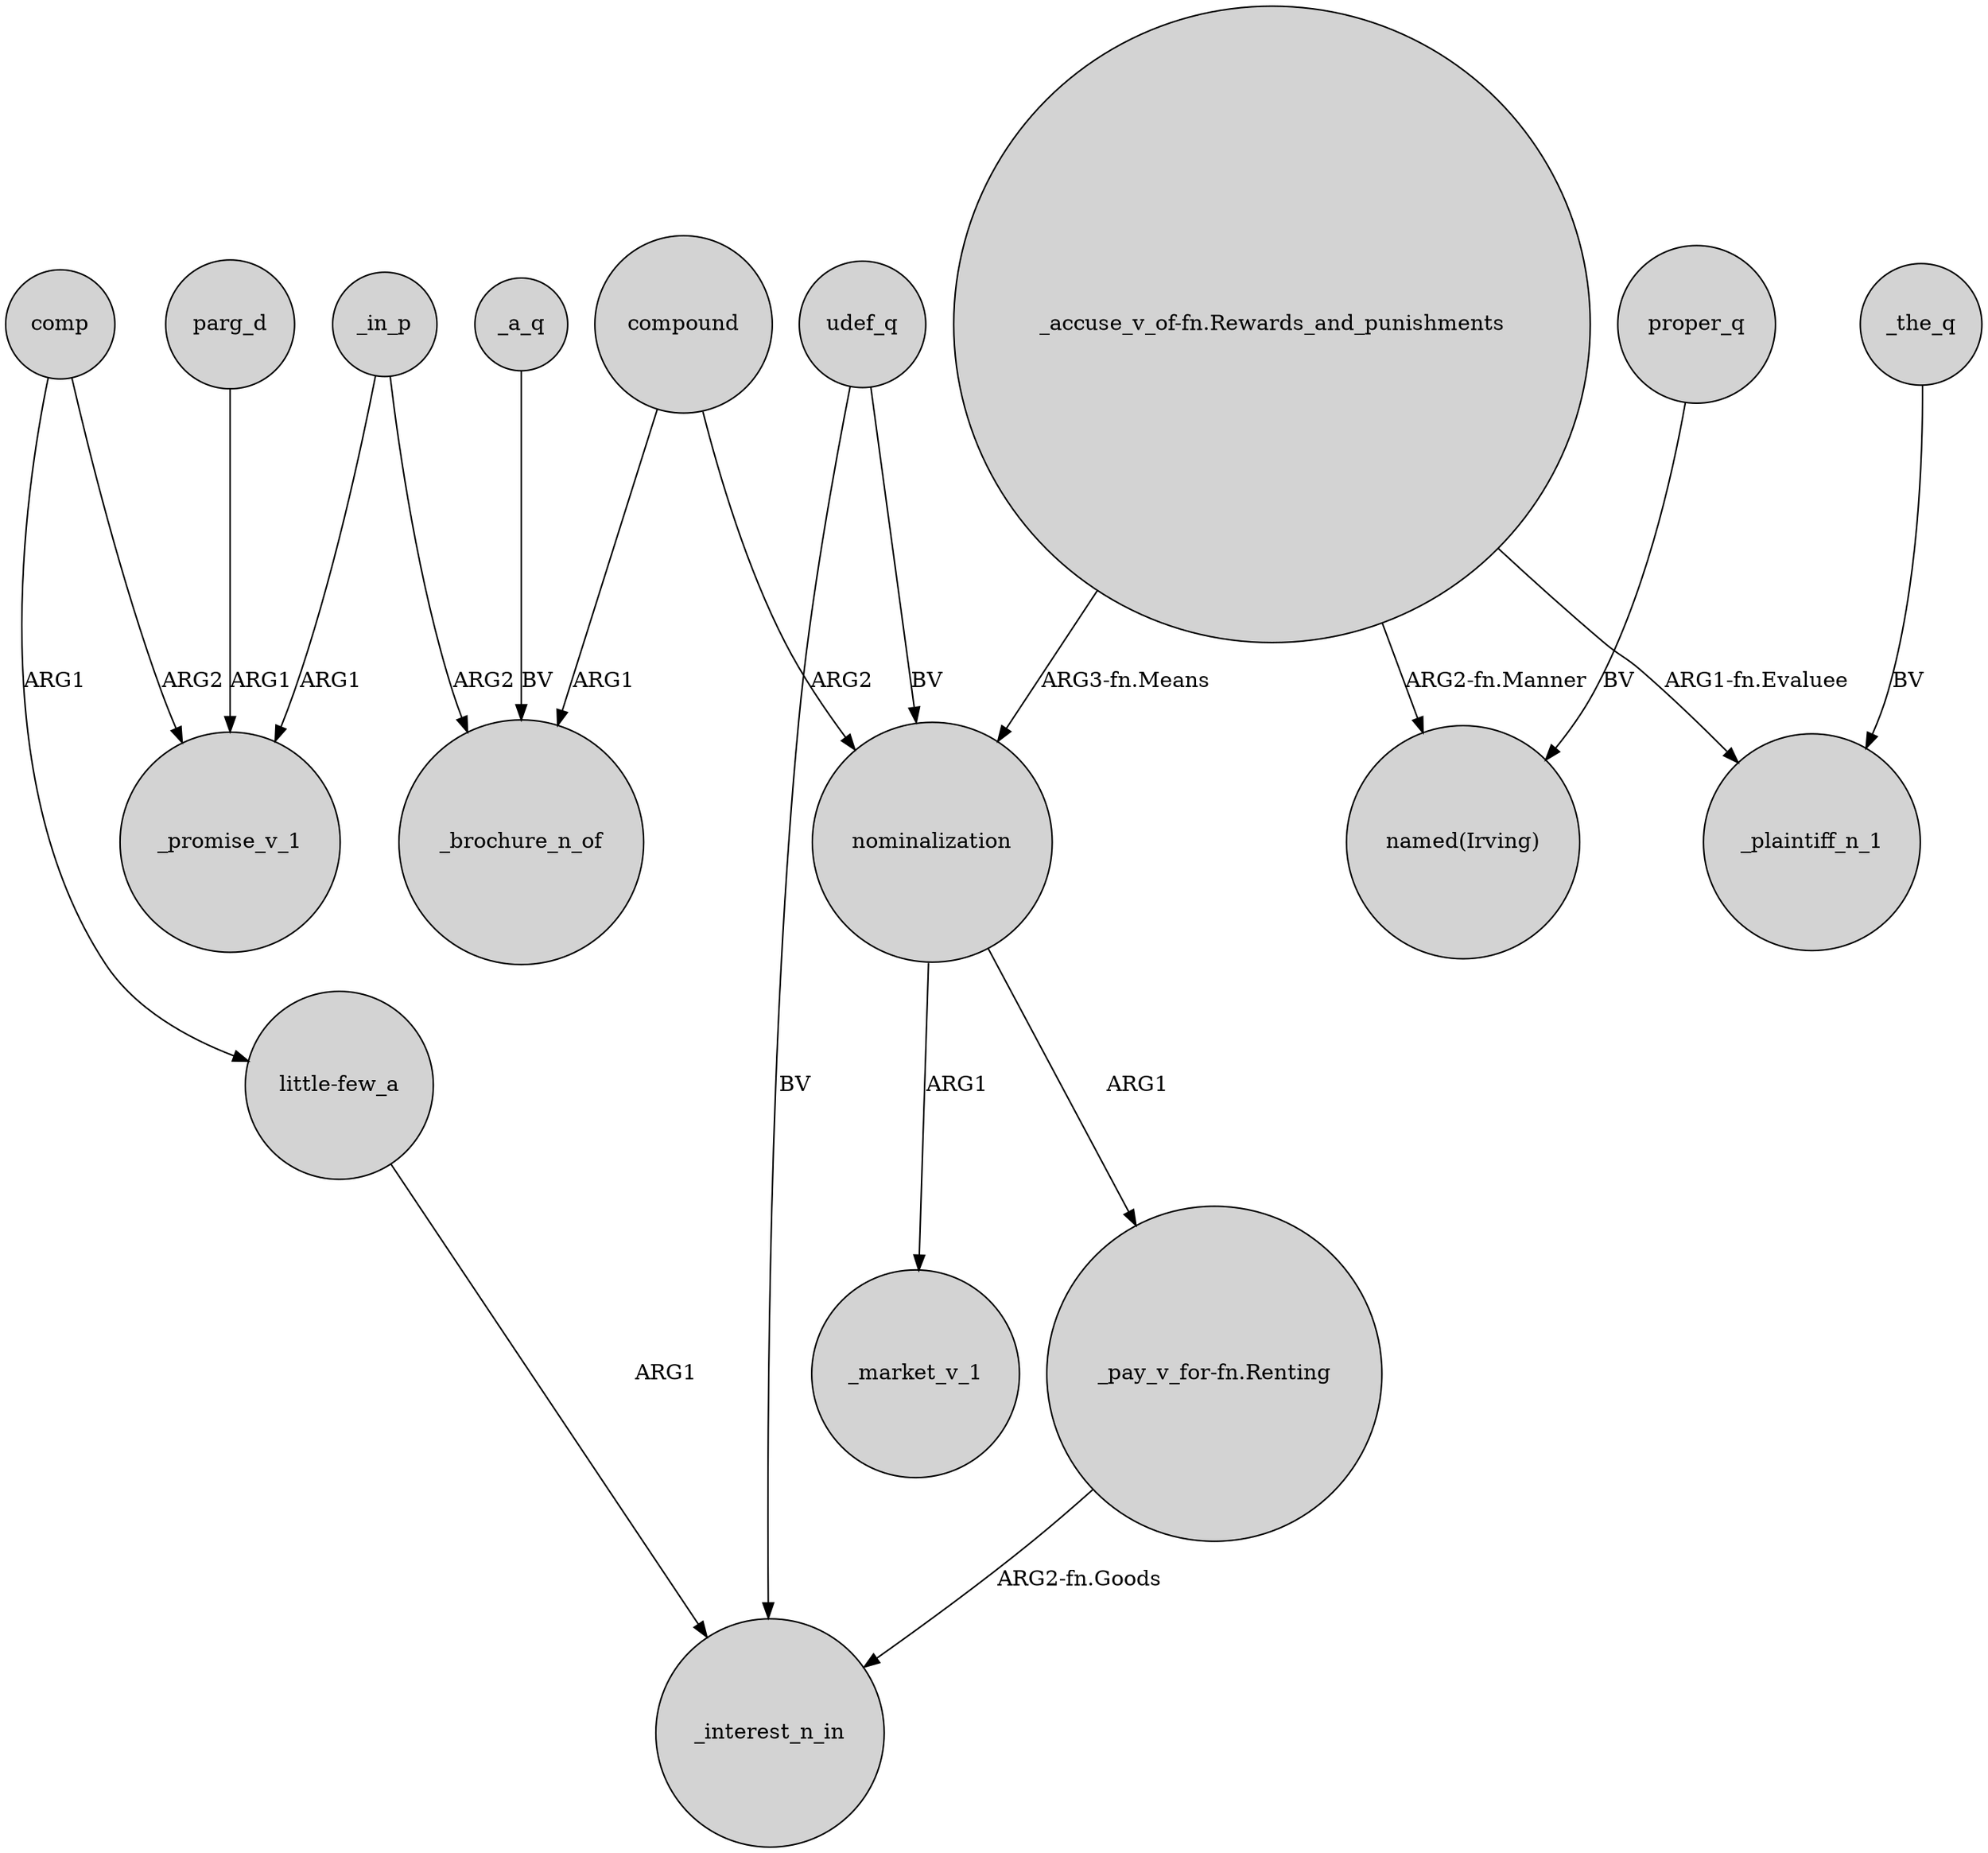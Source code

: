 digraph {
	node [shape=circle style=filled]
	comp -> _promise_v_1 [label=ARG2]
	"_pay_v_for-fn.Renting" -> _interest_n_in [label="ARG2-fn.Goods"]
	nominalization -> _market_v_1 [label=ARG1]
	udef_q -> nominalization [label=BV]
	_the_q -> _plaintiff_n_1 [label=BV]
	"_accuse_v_of-fn.Rewards_and_punishments" -> "named(Irving)" [label="ARG2-fn.Manner"]
	compound -> nominalization [label=ARG2]
	"_accuse_v_of-fn.Rewards_and_punishments" -> _plaintiff_n_1 [label="ARG1-fn.Evaluee"]
	_in_p -> _brochure_n_of [label=ARG2]
	parg_d -> _promise_v_1 [label=ARG1]
	nominalization -> "_pay_v_for-fn.Renting" [label=ARG1]
	comp -> "little-few_a" [label=ARG1]
	proper_q -> "named(Irving)" [label=BV]
	udef_q -> _interest_n_in [label=BV]
	"_accuse_v_of-fn.Rewards_and_punishments" -> nominalization [label="ARG3-fn.Means"]
	compound -> _brochure_n_of [label=ARG1]
	_in_p -> _promise_v_1 [label=ARG1]
	_a_q -> _brochure_n_of [label=BV]
	"little-few_a" -> _interest_n_in [label=ARG1]
}
